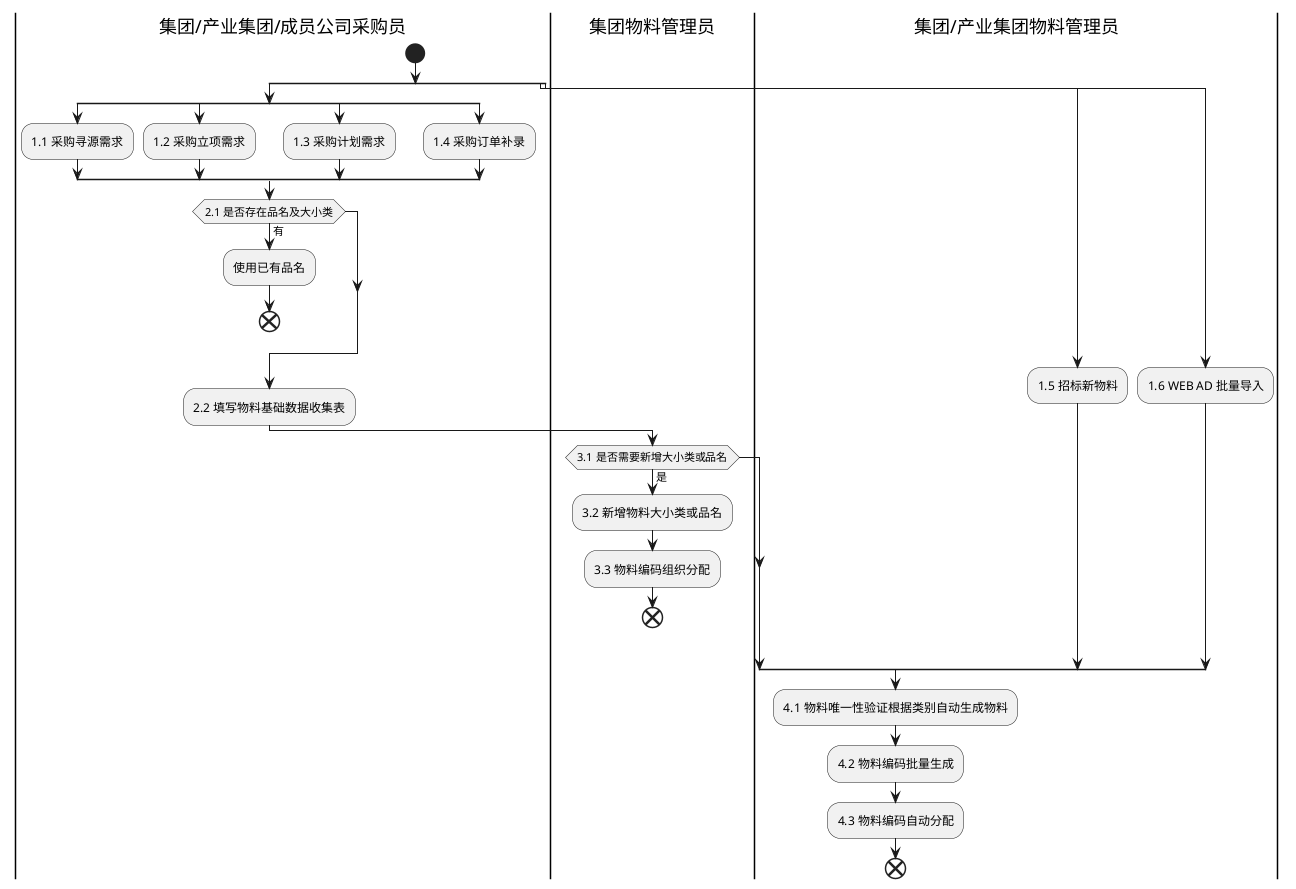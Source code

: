 @startuml
|集团/产业集团/成员公司采购员|
start
split
split
:1.1 采购寻源需求;
split again
:1.2 采购立项需求;
split again
:1.3 采购计划需求;
split again
:1.4 采购订单补录;
end split
if (2.1 是否存在品名及大小类) then (有)
    :使用已有品名;
    end
endif
:2.2 填写物料基础数据收集表;
|集团物料管理员|
if (3.1 是否需要新增大小类或品名) then (是)
    :3.2 新增物料大小类或品名;
    :3.3 物料编码组织分配;
    end
endif
|集团/产业集团物料管理员|
split again
:1.5 招标新物料;
split again
:1.6 WEB AD 批量导入;
end split
:4.1 物料唯一性验证根据类别自动生成物料;
:4.2 物料编码批量生成;
:4.3 物料编码自动分配;
end

@enduml
